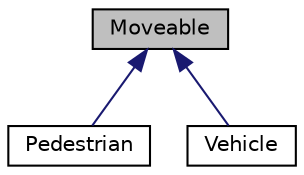 digraph "Moveable"
{
  edge [fontname="Helvetica",fontsize="10",labelfontname="Helvetica",labelfontsize="10"];
  node [fontname="Helvetica",fontsize="10",shape=record];
  Node1 [label="Moveable",height=0.2,width=0.4,color="black", fillcolor="grey75", style="filled" fontcolor="black"];
  Node1 -> Node2 [dir="back",color="midnightblue",fontsize="10",style="solid",fontname="Helvetica"];
  Node2 [label="Pedestrian",height=0.2,width=0.4,color="black", fillcolor="white", style="filled",URL="$class_pedestrian.html",tooltip="Klasa reprezentująca pieszego."];
  Node1 -> Node3 [dir="back",color="midnightblue",fontsize="10",style="solid",fontname="Helvetica"];
  Node3 [label="Vehicle",height=0.2,width=0.4,color="black", fillcolor="white", style="filled",URL="$class_vehicle.html",tooltip="Klasa odpowiadająca za pojazdy, ich poruszanie się po planszy, komunikację ze skrzyżowaniami, Spawnami, trasę przejazdu."];
}
